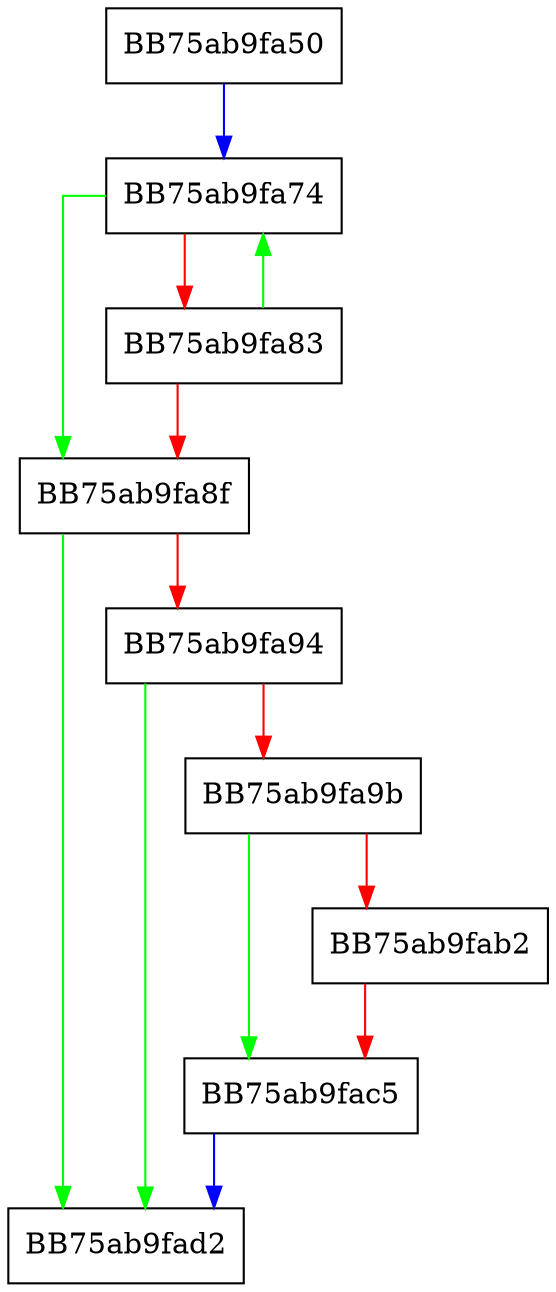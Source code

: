 digraph unwind_commit {
  node [shape="box"];
  graph [splines=ortho];
  BB75ab9fa50 -> BB75ab9fa74 [color="blue"];
  BB75ab9fa74 -> BB75ab9fa8f [color="green"];
  BB75ab9fa74 -> BB75ab9fa83 [color="red"];
  BB75ab9fa83 -> BB75ab9fa74 [color="green"];
  BB75ab9fa83 -> BB75ab9fa8f [color="red"];
  BB75ab9fa8f -> BB75ab9fad2 [color="green"];
  BB75ab9fa8f -> BB75ab9fa94 [color="red"];
  BB75ab9fa94 -> BB75ab9fad2 [color="green"];
  BB75ab9fa94 -> BB75ab9fa9b [color="red"];
  BB75ab9fa9b -> BB75ab9fac5 [color="green"];
  BB75ab9fa9b -> BB75ab9fab2 [color="red"];
  BB75ab9fab2 -> BB75ab9fac5 [color="red"];
  BB75ab9fac5 -> BB75ab9fad2 [color="blue"];
}